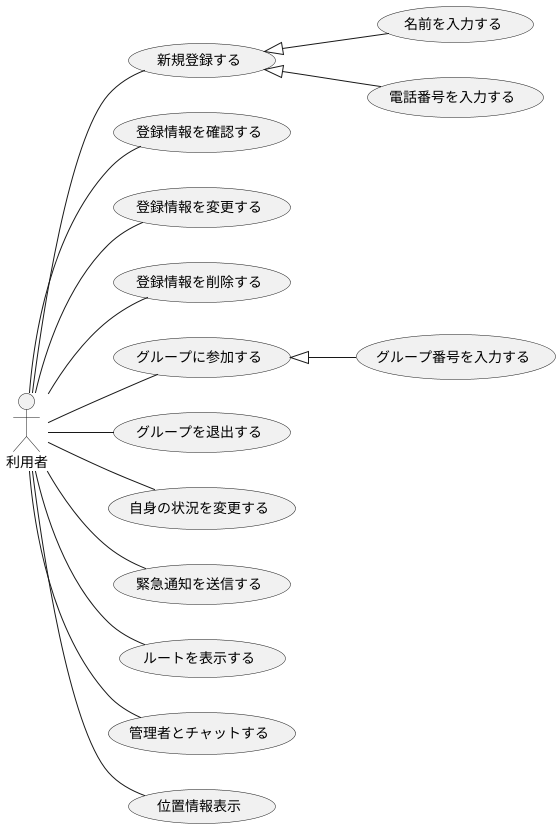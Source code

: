@startuml ユースケース

left to right direction
actor 利用者

利用者 -- (新規登録する)
利用者 -- (登録情報を確認する)
利用者 -- (登録情報を変更する)
利用者 -- (登録情報を削除する)
利用者 -- (グループに参加する)
利用者 -- (グループを退出する)
利用者 -- (自身の状況を変更する)
利用者 -- (緊急通知を送信する)
利用者 -- (ルートを表示する)
利用者 -- (管理者とチャットする)
利用者 -- (位置情報表示)


(新規登録する) <|-- (名前を入力する)
(新規登録する) <|-- (電話番号を入力する)

(グループに参加する) <|-- (グループ番号を入力する)

@enduml